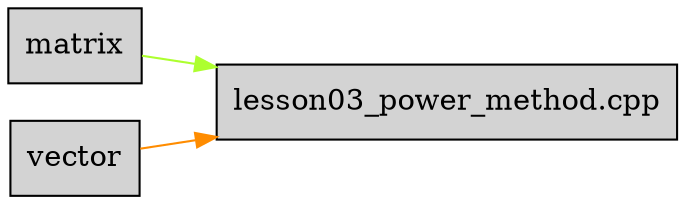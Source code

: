 digraph bettersoftware {
            rankdir = LR;
            ratio = fill;
            node [style=filled];
            node [shape = box];
"matrix" ->  "lesson03_power_method.cpp" [colorscheme="svg" color="greenyellow"];
"vector" ->  "lesson03_power_method.cpp" [colorscheme="svg" color="darkorange"];
}